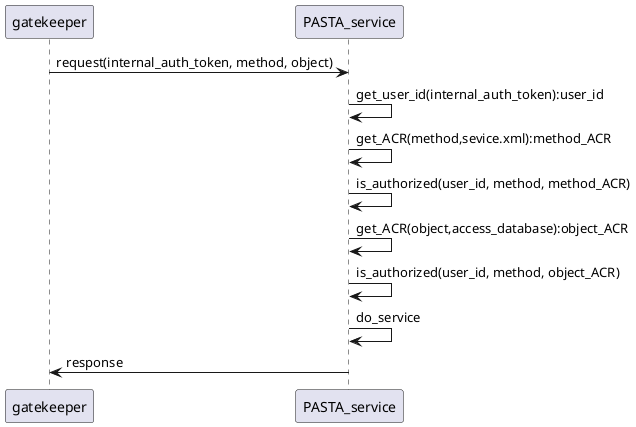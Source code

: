 @startuml
participant gatekeeper
participant PASTA_service

gatekeeper->PASTA_service: request(internal_auth_token, method, object)
PASTA_service->PASTA_service: get_user_id(internal_auth_token):user_id
PASTA_service->PASTA_service: get_ACR(method,sevice.xml):method_ACR
PASTA_service->PASTA_service: is_authorized(user_id, method, method_ACR)
PASTA_service->PASTA_service: get_ACR(object,access_database):object_ACR
PASTA_service->PASTA_service: is_authorized(user_id, method, object_ACR)
PASTA_service->PASTA_service: do_service
PASTA_service->gatekeeper: response

@enduml